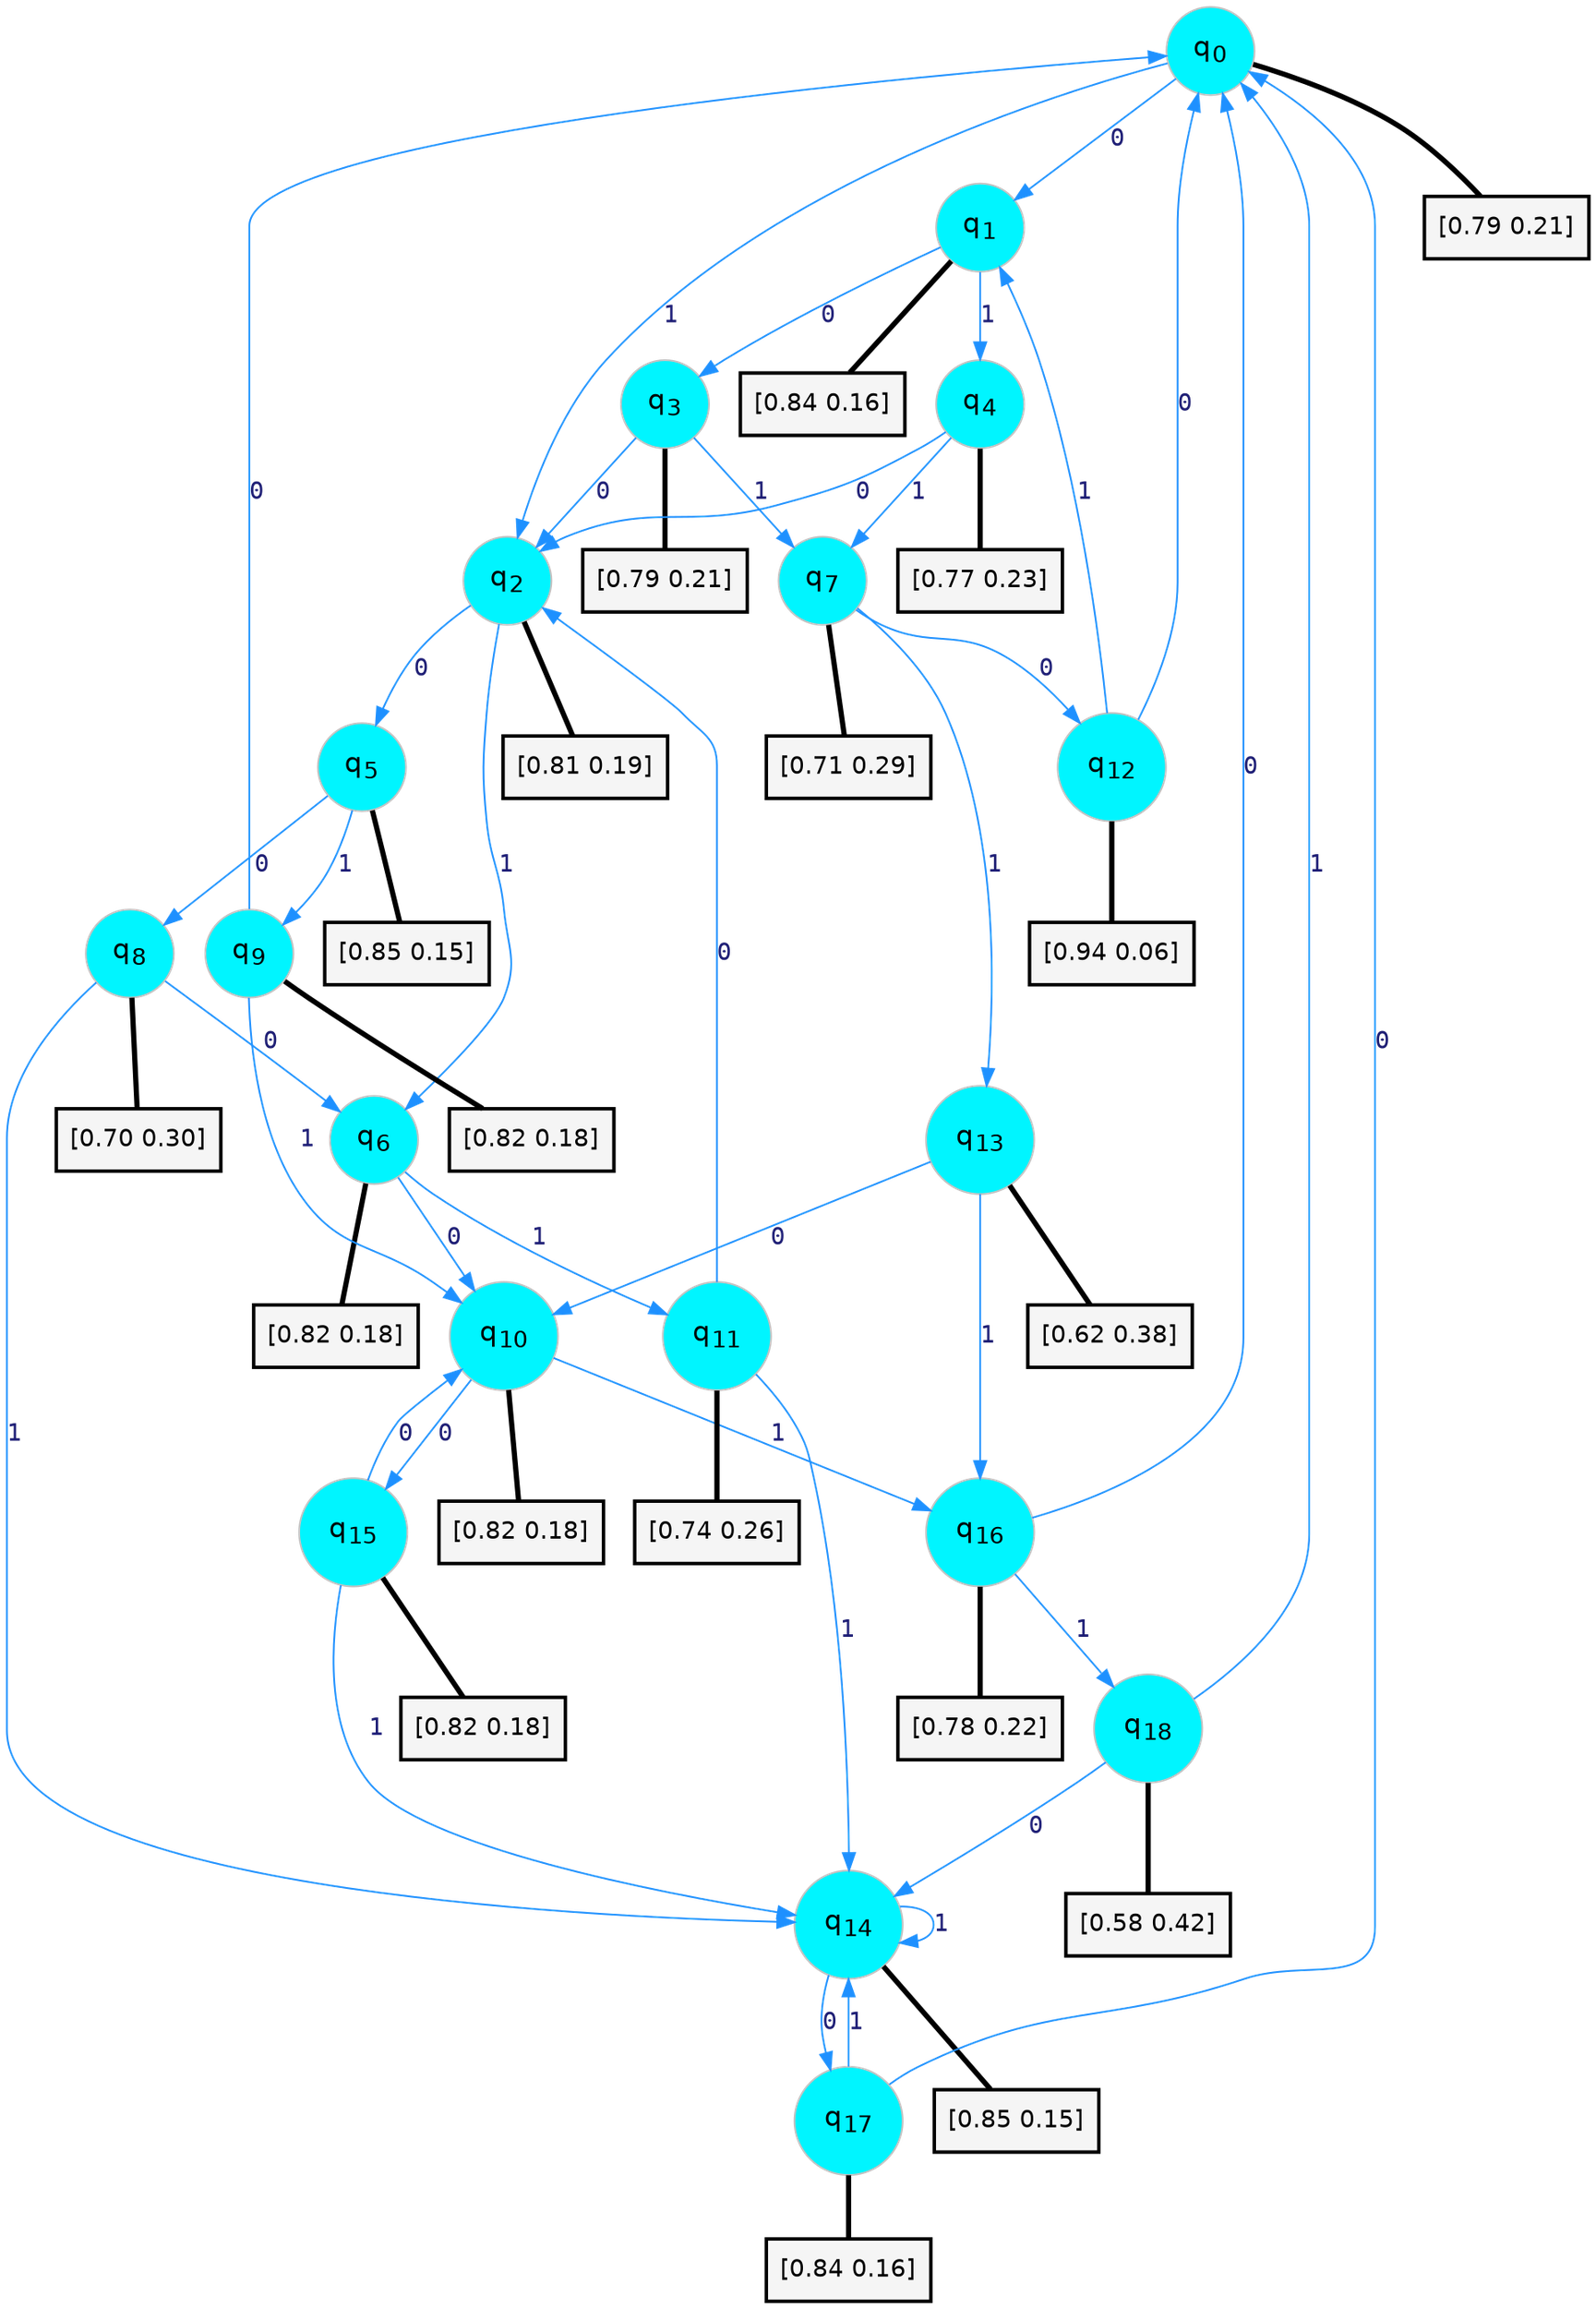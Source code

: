 digraph G {
graph [
bgcolor=transparent, dpi=300, rankdir=TD, size="40,25"];
node [
color=gray, fillcolor=turquoise1, fontcolor=black, fontname=Helvetica, fontsize=16, fontweight=bold, shape=circle, style=filled];
edge [
arrowsize=1, color=dodgerblue1, fontcolor=midnightblue, fontname=courier, fontweight=bold, penwidth=1, style=solid, weight=20];
0[label=<q<SUB>0</SUB>>];
1[label=<q<SUB>1</SUB>>];
2[label=<q<SUB>2</SUB>>];
3[label=<q<SUB>3</SUB>>];
4[label=<q<SUB>4</SUB>>];
5[label=<q<SUB>5</SUB>>];
6[label=<q<SUB>6</SUB>>];
7[label=<q<SUB>7</SUB>>];
8[label=<q<SUB>8</SUB>>];
9[label=<q<SUB>9</SUB>>];
10[label=<q<SUB>10</SUB>>];
11[label=<q<SUB>11</SUB>>];
12[label=<q<SUB>12</SUB>>];
13[label=<q<SUB>13</SUB>>];
14[label=<q<SUB>14</SUB>>];
15[label=<q<SUB>15</SUB>>];
16[label=<q<SUB>16</SUB>>];
17[label=<q<SUB>17</SUB>>];
18[label=<q<SUB>18</SUB>>];
19[label="[0.79 0.21]", shape=box,fontcolor=black, fontname=Helvetica, fontsize=14, penwidth=2, fillcolor=whitesmoke,color=black];
20[label="[0.84 0.16]", shape=box,fontcolor=black, fontname=Helvetica, fontsize=14, penwidth=2, fillcolor=whitesmoke,color=black];
21[label="[0.81 0.19]", shape=box,fontcolor=black, fontname=Helvetica, fontsize=14, penwidth=2, fillcolor=whitesmoke,color=black];
22[label="[0.79 0.21]", shape=box,fontcolor=black, fontname=Helvetica, fontsize=14, penwidth=2, fillcolor=whitesmoke,color=black];
23[label="[0.77 0.23]", shape=box,fontcolor=black, fontname=Helvetica, fontsize=14, penwidth=2, fillcolor=whitesmoke,color=black];
24[label="[0.85 0.15]", shape=box,fontcolor=black, fontname=Helvetica, fontsize=14, penwidth=2, fillcolor=whitesmoke,color=black];
25[label="[0.82 0.18]", shape=box,fontcolor=black, fontname=Helvetica, fontsize=14, penwidth=2, fillcolor=whitesmoke,color=black];
26[label="[0.71 0.29]", shape=box,fontcolor=black, fontname=Helvetica, fontsize=14, penwidth=2, fillcolor=whitesmoke,color=black];
27[label="[0.70 0.30]", shape=box,fontcolor=black, fontname=Helvetica, fontsize=14, penwidth=2, fillcolor=whitesmoke,color=black];
28[label="[0.82 0.18]", shape=box,fontcolor=black, fontname=Helvetica, fontsize=14, penwidth=2, fillcolor=whitesmoke,color=black];
29[label="[0.82 0.18]", shape=box,fontcolor=black, fontname=Helvetica, fontsize=14, penwidth=2, fillcolor=whitesmoke,color=black];
30[label="[0.74 0.26]", shape=box,fontcolor=black, fontname=Helvetica, fontsize=14, penwidth=2, fillcolor=whitesmoke,color=black];
31[label="[0.94 0.06]", shape=box,fontcolor=black, fontname=Helvetica, fontsize=14, penwidth=2, fillcolor=whitesmoke,color=black];
32[label="[0.62 0.38]", shape=box,fontcolor=black, fontname=Helvetica, fontsize=14, penwidth=2, fillcolor=whitesmoke,color=black];
33[label="[0.85 0.15]", shape=box,fontcolor=black, fontname=Helvetica, fontsize=14, penwidth=2, fillcolor=whitesmoke,color=black];
34[label="[0.82 0.18]", shape=box,fontcolor=black, fontname=Helvetica, fontsize=14, penwidth=2, fillcolor=whitesmoke,color=black];
35[label="[0.78 0.22]", shape=box,fontcolor=black, fontname=Helvetica, fontsize=14, penwidth=2, fillcolor=whitesmoke,color=black];
36[label="[0.84 0.16]", shape=box,fontcolor=black, fontname=Helvetica, fontsize=14, penwidth=2, fillcolor=whitesmoke,color=black];
37[label="[0.58 0.42]", shape=box,fontcolor=black, fontname=Helvetica, fontsize=14, penwidth=2, fillcolor=whitesmoke,color=black];
0->1 [label=0];
0->2 [label=1];
0->19 [arrowhead=none, penwidth=3,color=black];
1->3 [label=0];
1->4 [label=1];
1->20 [arrowhead=none, penwidth=3,color=black];
2->5 [label=0];
2->6 [label=1];
2->21 [arrowhead=none, penwidth=3,color=black];
3->2 [label=0];
3->7 [label=1];
3->22 [arrowhead=none, penwidth=3,color=black];
4->2 [label=0];
4->7 [label=1];
4->23 [arrowhead=none, penwidth=3,color=black];
5->8 [label=0];
5->9 [label=1];
5->24 [arrowhead=none, penwidth=3,color=black];
6->10 [label=0];
6->11 [label=1];
6->25 [arrowhead=none, penwidth=3,color=black];
7->12 [label=0];
7->13 [label=1];
7->26 [arrowhead=none, penwidth=3,color=black];
8->6 [label=0];
8->14 [label=1];
8->27 [arrowhead=none, penwidth=3,color=black];
9->0 [label=0];
9->10 [label=1];
9->28 [arrowhead=none, penwidth=3,color=black];
10->15 [label=0];
10->16 [label=1];
10->29 [arrowhead=none, penwidth=3,color=black];
11->2 [label=0];
11->14 [label=1];
11->30 [arrowhead=none, penwidth=3,color=black];
12->0 [label=0];
12->1 [label=1];
12->31 [arrowhead=none, penwidth=3,color=black];
13->10 [label=0];
13->16 [label=1];
13->32 [arrowhead=none, penwidth=3,color=black];
14->17 [label=0];
14->14 [label=1];
14->33 [arrowhead=none, penwidth=3,color=black];
15->10 [label=0];
15->14 [label=1];
15->34 [arrowhead=none, penwidth=3,color=black];
16->0 [label=0];
16->18 [label=1];
16->35 [arrowhead=none, penwidth=3,color=black];
17->0 [label=0];
17->14 [label=1];
17->36 [arrowhead=none, penwidth=3,color=black];
18->14 [label=0];
18->0 [label=1];
18->37 [arrowhead=none, penwidth=3,color=black];
}
